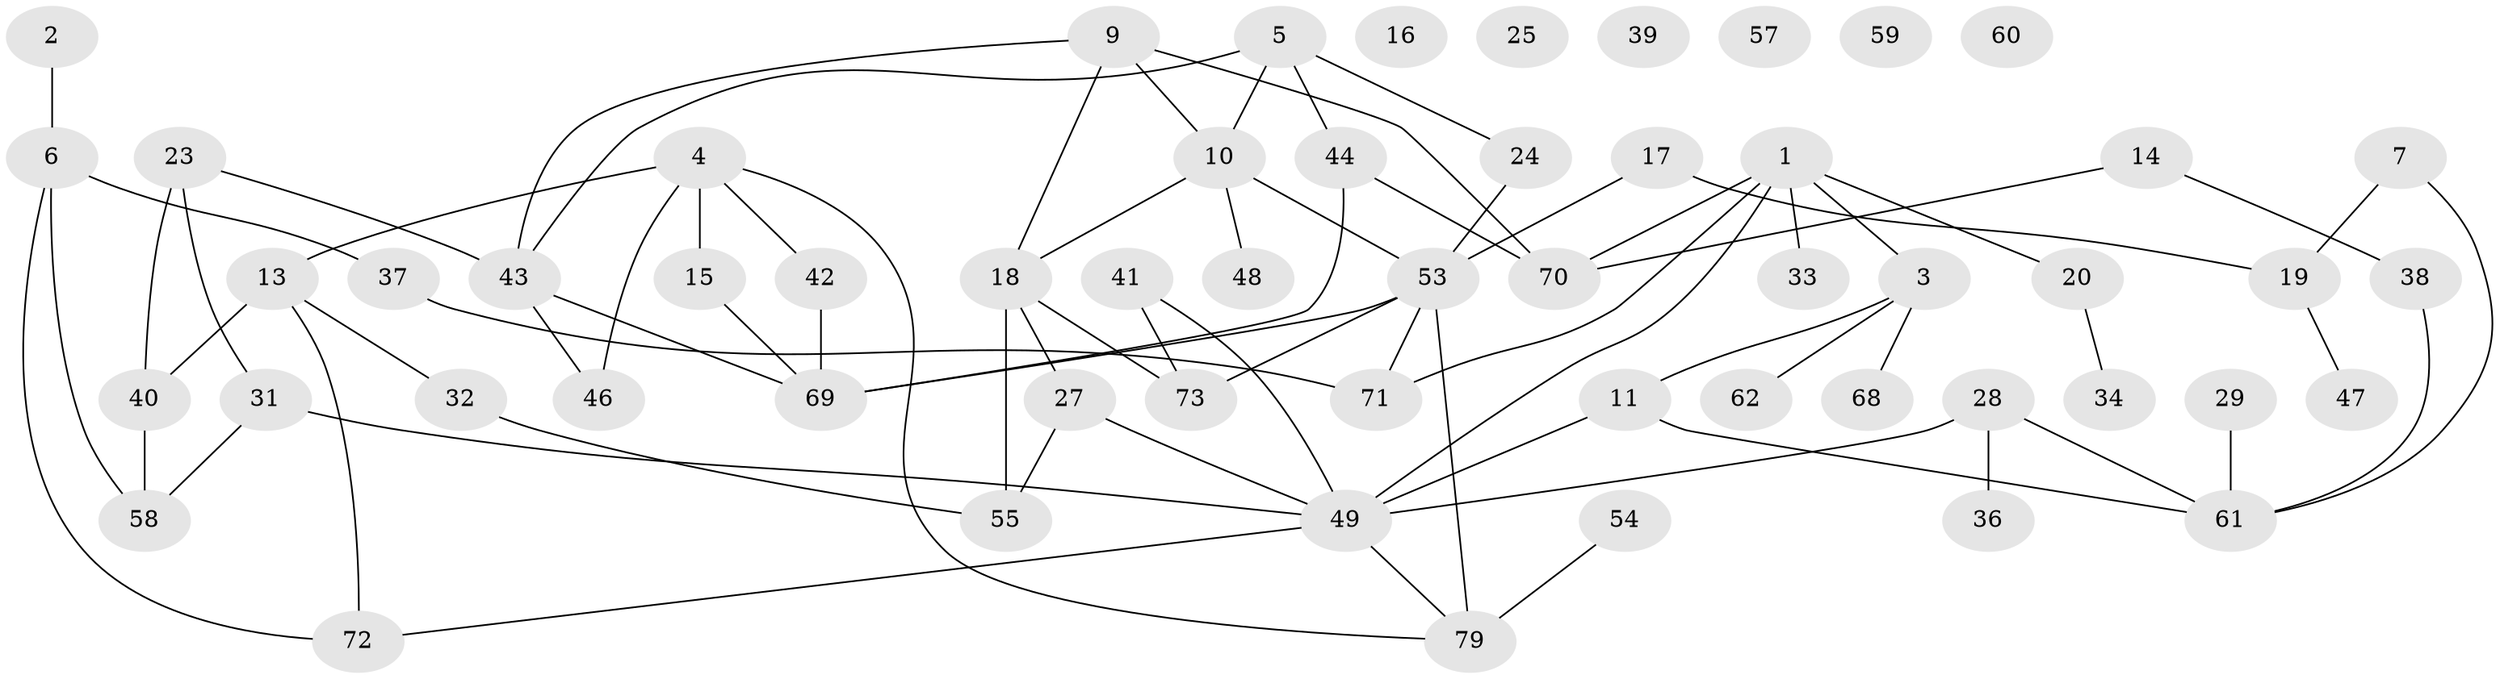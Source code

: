 // original degree distribution, {5: 0.08536585365853659, 2: 0.25609756097560976, 3: 0.2804878048780488, 1: 0.18292682926829268, 4: 0.10975609756097561, 0: 0.07317073170731707, 7: 0.012195121951219513}
// Generated by graph-tools (version 1.1) at 2025/41/03/06/25 10:41:20]
// undirected, 57 vertices, 76 edges
graph export_dot {
graph [start="1"]
  node [color=gray90,style=filled];
  1 [super="+8"];
  2 [super="+30"];
  3 [super="+76"];
  4 [super="+52"];
  5 [super="+45"];
  6 [super="+22"];
  7 [super="+67"];
  9 [super="+50"];
  10 [super="+56"];
  11 [super="+12"];
  13;
  14 [super="+75"];
  15;
  16;
  17 [super="+26"];
  18 [super="+21"];
  19;
  20;
  23 [super="+35"];
  24;
  25;
  27 [super="+63"];
  28;
  29;
  31;
  32 [super="+65"];
  33;
  34;
  36 [super="+51"];
  37;
  38;
  39;
  40 [super="+64"];
  41;
  42;
  43;
  44;
  46;
  47;
  48 [super="+81"];
  49 [super="+78"];
  53 [super="+66"];
  54;
  55;
  57;
  58 [super="+74"];
  59;
  60;
  61;
  62;
  68;
  69 [super="+82"];
  70 [super="+77"];
  71;
  72 [super="+80"];
  73;
  79;
  1 -- 20;
  1 -- 33;
  1 -- 49;
  1 -- 3;
  1 -- 71;
  1 -- 70;
  2 -- 6;
  3 -- 62;
  3 -- 68;
  3 -- 11;
  4 -- 15;
  4 -- 42;
  4 -- 13;
  4 -- 46;
  4 -- 79;
  5 -- 24;
  5 -- 43;
  5 -- 10;
  5 -- 44;
  6 -- 37;
  6 -- 72;
  6 -- 58;
  7 -- 19;
  7 -- 61;
  9 -- 10;
  9 -- 43;
  9 -- 18;
  9 -- 70;
  10 -- 18;
  10 -- 48;
  10 -- 53 [weight=2];
  11 -- 49;
  11 -- 61;
  13 -- 40;
  13 -- 72;
  13 -- 32;
  14 -- 38;
  14 -- 70;
  15 -- 69;
  17 -- 19;
  17 -- 53;
  18 -- 55;
  18 -- 73;
  18 -- 27;
  19 -- 47;
  20 -- 34;
  23 -- 40;
  23 -- 43;
  23 -- 31;
  24 -- 53;
  27 -- 49;
  27 -- 55;
  28 -- 49;
  28 -- 61;
  28 -- 36;
  29 -- 61;
  31 -- 58;
  31 -- 49;
  32 -- 55;
  37 -- 71;
  38 -- 61;
  40 -- 58;
  41 -- 49;
  41 -- 73;
  42 -- 69;
  43 -- 46;
  43 -- 69;
  44 -- 70;
  44 -- 69;
  49 -- 79;
  49 -- 72;
  53 -- 73;
  53 -- 79;
  53 -- 69;
  53 -- 71;
  54 -- 79;
}
